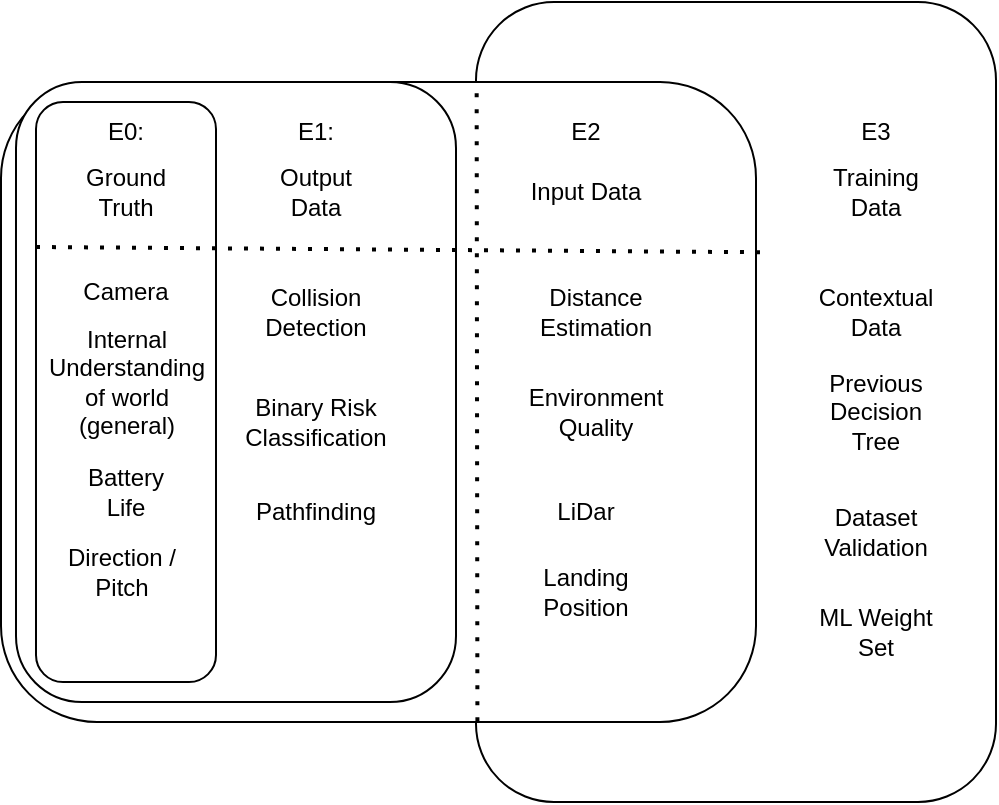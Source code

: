 <mxfile version="21.5.1" type="github">
  <diagram name="Page-1" id="GvbQdxfOCJasP_Gx__lI">
    <mxGraphModel dx="1825" dy="653" grid="1" gridSize="10" guides="1" tooltips="1" connect="1" arrows="1" fold="1" page="1" pageScale="1" pageWidth="850" pageHeight="1100" math="0" shadow="0">
      <root>
        <mxCell id="0" />
        <mxCell id="1" parent="0" />
        <mxCell id="k9Zrb_aVxgpPgxSppSjg-19" value="" style="rounded=1;whiteSpace=wrap;html=1;" vertex="1" parent="1">
          <mxGeometry x="340" y="310" width="260" height="400" as="geometry" />
        </mxCell>
        <mxCell id="k9Zrb_aVxgpPgxSppSjg-16" value="" style="rounded=1;whiteSpace=wrap;html=1;" vertex="1" parent="1">
          <mxGeometry x="102.5" y="350" width="377.5" height="320" as="geometry" />
        </mxCell>
        <mxCell id="k9Zrb_aVxgpPgxSppSjg-9" value="" style="rounded=1;whiteSpace=wrap;html=1;" vertex="1" parent="1">
          <mxGeometry x="110" y="350" width="220" height="310" as="geometry" />
        </mxCell>
        <mxCell id="k9Zrb_aVxgpPgxSppSjg-1" value="" style="rounded=1;whiteSpace=wrap;html=1;" vertex="1" parent="1">
          <mxGeometry x="120" y="360" width="90" height="290" as="geometry" />
        </mxCell>
        <mxCell id="k9Zrb_aVxgpPgxSppSjg-2" value="E0:" style="text;html=1;strokeColor=none;fillColor=none;align=center;verticalAlign=middle;whiteSpace=wrap;rounded=0;" vertex="1" parent="1">
          <mxGeometry x="135" y="360" width="60" height="30" as="geometry" />
        </mxCell>
        <mxCell id="k9Zrb_aVxgpPgxSppSjg-3" value="Ground Truth" style="text;html=1;strokeColor=none;fillColor=none;align=center;verticalAlign=middle;whiteSpace=wrap;rounded=0;" vertex="1" parent="1">
          <mxGeometry x="135" y="390" width="60" height="30" as="geometry" />
        </mxCell>
        <mxCell id="k9Zrb_aVxgpPgxSppSjg-4" value="" style="endArrow=none;dashed=1;html=1;dashPattern=1 3;strokeWidth=2;rounded=0;exitX=0;exitY=0.25;exitDx=0;exitDy=0;entryX=1.006;entryY=0.266;entryDx=0;entryDy=0;entryPerimeter=0;" edge="1" parent="1" source="k9Zrb_aVxgpPgxSppSjg-1" target="k9Zrb_aVxgpPgxSppSjg-16">
          <mxGeometry width="50" height="50" relative="1" as="geometry">
            <mxPoint x="400" y="600" as="sourcePoint" />
            <mxPoint x="450" y="550" as="targetPoint" />
          </mxGeometry>
        </mxCell>
        <mxCell id="k9Zrb_aVxgpPgxSppSjg-5" value="Camera" style="text;html=1;strokeColor=none;fillColor=none;align=center;verticalAlign=middle;whiteSpace=wrap;rounded=0;" vertex="1" parent="1">
          <mxGeometry x="135" y="440" width="60" height="30" as="geometry" />
        </mxCell>
        <mxCell id="k9Zrb_aVxgpPgxSppSjg-6" value="Internal Understanding of world (general)" style="text;html=1;strokeColor=none;fillColor=none;align=center;verticalAlign=middle;whiteSpace=wrap;rounded=0;" vertex="1" parent="1">
          <mxGeometry x="132.5" y="470" width="65" height="60" as="geometry" />
        </mxCell>
        <mxCell id="k9Zrb_aVxgpPgxSppSjg-7" value="Battery Life" style="text;html=1;strokeColor=none;fillColor=none;align=center;verticalAlign=middle;whiteSpace=wrap;rounded=0;" vertex="1" parent="1">
          <mxGeometry x="135" y="540" width="60" height="30" as="geometry" />
        </mxCell>
        <mxCell id="k9Zrb_aVxgpPgxSppSjg-8" value="Direction / Pitch" style="text;html=1;strokeColor=none;fillColor=none;align=center;verticalAlign=middle;whiteSpace=wrap;rounded=0;" vertex="1" parent="1">
          <mxGeometry x="132.5" y="580" width="60" height="30" as="geometry" />
        </mxCell>
        <mxCell id="k9Zrb_aVxgpPgxSppSjg-10" value="E1:" style="text;html=1;strokeColor=none;fillColor=none;align=center;verticalAlign=middle;whiteSpace=wrap;rounded=0;" vertex="1" parent="1">
          <mxGeometry x="230" y="360" width="60" height="30" as="geometry" />
        </mxCell>
        <mxCell id="k9Zrb_aVxgpPgxSppSjg-11" value="&lt;div&gt;Output&lt;/div&gt;&lt;div&gt;Data&lt;br&gt;&lt;/div&gt;" style="text;html=1;strokeColor=none;fillColor=none;align=center;verticalAlign=middle;whiteSpace=wrap;rounded=0;" vertex="1" parent="1">
          <mxGeometry x="230" y="390" width="60" height="30" as="geometry" />
        </mxCell>
        <mxCell id="k9Zrb_aVxgpPgxSppSjg-12" value="Collision Detection" style="text;html=1;strokeColor=none;fillColor=none;align=center;verticalAlign=middle;whiteSpace=wrap;rounded=0;" vertex="1" parent="1">
          <mxGeometry x="230" y="450" width="60" height="30" as="geometry" />
        </mxCell>
        <mxCell id="k9Zrb_aVxgpPgxSppSjg-13" value="Binary Risk Classification" style="text;html=1;strokeColor=none;fillColor=none;align=center;verticalAlign=middle;whiteSpace=wrap;rounded=0;" vertex="1" parent="1">
          <mxGeometry x="215" y="500" width="90" height="40" as="geometry" />
        </mxCell>
        <mxCell id="k9Zrb_aVxgpPgxSppSjg-14" value="Distance Estimation" style="text;html=1;strokeColor=none;fillColor=none;align=center;verticalAlign=middle;whiteSpace=wrap;rounded=0;" vertex="1" parent="1">
          <mxGeometry x="370" y="450" width="60" height="30" as="geometry" />
        </mxCell>
        <mxCell id="k9Zrb_aVxgpPgxSppSjg-15" value="Pathfinding" style="text;html=1;strokeColor=none;fillColor=none;align=center;verticalAlign=middle;whiteSpace=wrap;rounded=0;" vertex="1" parent="1">
          <mxGeometry x="230" y="550" width="60" height="30" as="geometry" />
        </mxCell>
        <mxCell id="k9Zrb_aVxgpPgxSppSjg-17" value="E2" style="text;html=1;strokeColor=none;fillColor=none;align=center;verticalAlign=middle;whiteSpace=wrap;rounded=0;" vertex="1" parent="1">
          <mxGeometry x="365" y="360" width="60" height="30" as="geometry" />
        </mxCell>
        <mxCell id="k9Zrb_aVxgpPgxSppSjg-18" value="Input Data" style="text;html=1;strokeColor=none;fillColor=none;align=center;verticalAlign=middle;whiteSpace=wrap;rounded=0;" vertex="1" parent="1">
          <mxGeometry x="365" y="390" width="60" height="30" as="geometry" />
        </mxCell>
        <mxCell id="k9Zrb_aVxgpPgxSppSjg-20" value="" style="endArrow=none;dashed=1;html=1;dashPattern=1 3;strokeWidth=2;rounded=0;entryX=0.63;entryY=-0.001;entryDx=0;entryDy=0;entryPerimeter=0;exitX=0.631;exitY=0.999;exitDx=0;exitDy=0;exitPerimeter=0;" edge="1" parent="1" source="k9Zrb_aVxgpPgxSppSjg-16" target="k9Zrb_aVxgpPgxSppSjg-16">
          <mxGeometry width="50" height="50" relative="1" as="geometry">
            <mxPoint x="370" y="570" as="sourcePoint" />
            <mxPoint x="420" y="520" as="targetPoint" />
          </mxGeometry>
        </mxCell>
        <mxCell id="k9Zrb_aVxgpPgxSppSjg-21" value="E3" style="text;html=1;strokeColor=none;fillColor=none;align=center;verticalAlign=middle;whiteSpace=wrap;rounded=0;" vertex="1" parent="1">
          <mxGeometry x="510" y="360" width="60" height="30" as="geometry" />
        </mxCell>
        <mxCell id="k9Zrb_aVxgpPgxSppSjg-22" value="Training Data" style="text;html=1;strokeColor=none;fillColor=none;align=center;verticalAlign=middle;whiteSpace=wrap;rounded=0;" vertex="1" parent="1">
          <mxGeometry x="510" y="390" width="60" height="30" as="geometry" />
        </mxCell>
        <mxCell id="k9Zrb_aVxgpPgxSppSjg-23" value="Environment Quality" style="text;html=1;strokeColor=none;fillColor=none;align=center;verticalAlign=middle;whiteSpace=wrap;rounded=0;" vertex="1" parent="1">
          <mxGeometry x="370" y="500" width="60" height="30" as="geometry" />
        </mxCell>
        <mxCell id="k9Zrb_aVxgpPgxSppSjg-24" value="LiDar" style="text;html=1;strokeColor=none;fillColor=none;align=center;verticalAlign=middle;whiteSpace=wrap;rounded=0;" vertex="1" parent="1">
          <mxGeometry x="365" y="550" width="60" height="30" as="geometry" />
        </mxCell>
        <mxCell id="k9Zrb_aVxgpPgxSppSjg-25" value="Landing Position" style="text;html=1;strokeColor=none;fillColor=none;align=center;verticalAlign=middle;whiteSpace=wrap;rounded=0;" vertex="1" parent="1">
          <mxGeometry x="365" y="590" width="60" height="30" as="geometry" />
        </mxCell>
        <mxCell id="k9Zrb_aVxgpPgxSppSjg-26" value="Contextual Data" style="text;html=1;strokeColor=none;fillColor=none;align=center;verticalAlign=middle;whiteSpace=wrap;rounded=0;" vertex="1" parent="1">
          <mxGeometry x="510" y="450" width="60" height="30" as="geometry" />
        </mxCell>
        <mxCell id="k9Zrb_aVxgpPgxSppSjg-27" value="Previous Decision Tree" style="text;html=1;strokeColor=none;fillColor=none;align=center;verticalAlign=middle;whiteSpace=wrap;rounded=0;" vertex="1" parent="1">
          <mxGeometry x="510" y="500" width="60" height="30" as="geometry" />
        </mxCell>
        <mxCell id="k9Zrb_aVxgpPgxSppSjg-28" value="Dataset Validation" style="text;html=1;strokeColor=none;fillColor=none;align=center;verticalAlign=middle;whiteSpace=wrap;rounded=0;" vertex="1" parent="1">
          <mxGeometry x="510" y="560" width="60" height="30" as="geometry" />
        </mxCell>
        <mxCell id="k9Zrb_aVxgpPgxSppSjg-29" value="ML Weight Set" style="text;html=1;strokeColor=none;fillColor=none;align=center;verticalAlign=middle;whiteSpace=wrap;rounded=0;" vertex="1" parent="1">
          <mxGeometry x="510" y="610" width="60" height="30" as="geometry" />
        </mxCell>
      </root>
    </mxGraphModel>
  </diagram>
</mxfile>
